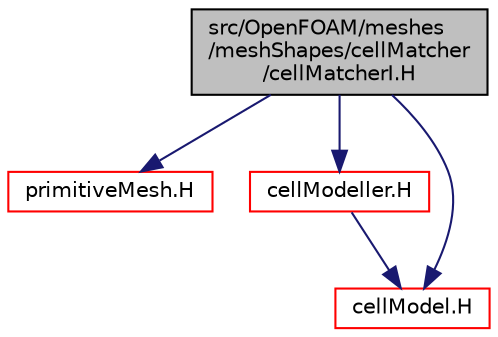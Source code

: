 digraph "src/OpenFOAM/meshes/meshShapes/cellMatcher/cellMatcherI.H"
{
  bgcolor="transparent";
  edge [fontname="Helvetica",fontsize="10",labelfontname="Helvetica",labelfontsize="10"];
  node [fontname="Helvetica",fontsize="10",shape=record];
  Node1 [label="src/OpenFOAM/meshes\l/meshShapes/cellMatcher\l/cellMatcherI.H",height=0.2,width=0.4,color="black", fillcolor="grey75", style="filled", fontcolor="black"];
  Node1 -> Node2 [color="midnightblue",fontsize="10",style="solid",fontname="Helvetica"];
  Node2 [label="primitiveMesh.H",height=0.2,width=0.4,color="red",URL="$a08848.html"];
  Node1 -> Node3 [color="midnightblue",fontsize="10",style="solid",fontname="Helvetica"];
  Node3 [label="cellModeller.H",height=0.2,width=0.4,color="red",URL="$a08643.html"];
  Node3 -> Node4 [color="midnightblue",fontsize="10",style="solid",fontname="Helvetica"];
  Node4 [label="cellModel.H",height=0.2,width=0.4,color="red",URL="$a08639.html"];
  Node1 -> Node4 [color="midnightblue",fontsize="10",style="solid",fontname="Helvetica"];
}
